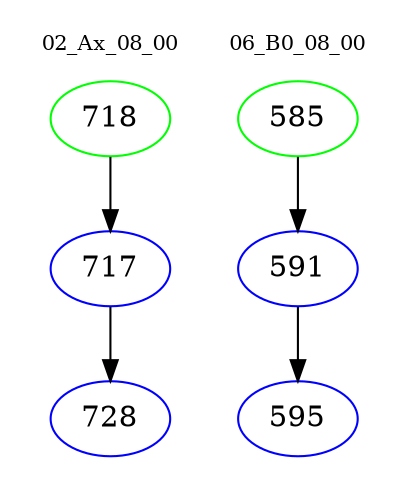 digraph{
subgraph cluster_0 {
color = white
label = "02_Ax_08_00";
fontsize=10;
T0_718 [label="718", color="green"]
T0_718 -> T0_717 [color="black"]
T0_717 [label="717", color="blue"]
T0_717 -> T0_728 [color="black"]
T0_728 [label="728", color="blue"]
}
subgraph cluster_1 {
color = white
label = "06_B0_08_00";
fontsize=10;
T1_585 [label="585", color="green"]
T1_585 -> T1_591 [color="black"]
T1_591 [label="591", color="blue"]
T1_591 -> T1_595 [color="black"]
T1_595 [label="595", color="blue"]
}
}
